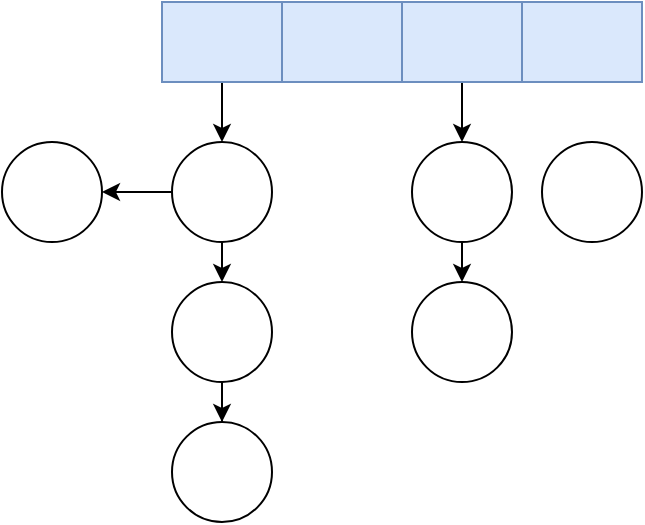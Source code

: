 <mxfile version="14.9.2" type="github">
  <diagram id="l9T2g0-95G9heTWVfEed" name="Page-1">
    <mxGraphModel dx="946" dy="536" grid="1" gridSize="10" guides="1" tooltips="1" connect="1" arrows="1" fold="1" page="1" pageScale="1" pageWidth="827" pageHeight="1169" math="0" shadow="0">
      <root>
        <mxCell id="0" />
        <mxCell id="1" parent="0" />
        <mxCell id="olM83sfeo5QYCfdLlvUQ-31" value="" style="edgeStyle=orthogonalEdgeStyle;rounded=0;orthogonalLoop=1;jettySize=auto;html=1;" edge="1" parent="1" source="olM83sfeo5QYCfdLlvUQ-17" target="olM83sfeo5QYCfdLlvUQ-19">
          <mxGeometry relative="1" as="geometry" />
        </mxCell>
        <mxCell id="olM83sfeo5QYCfdLlvUQ-32" style="edgeStyle=orthogonalEdgeStyle;rounded=0;orthogonalLoop=1;jettySize=auto;html=1;exitX=0.5;exitY=1;exitDx=0;exitDy=0;entryX=0.5;entryY=0;entryDx=0;entryDy=0;" edge="1" parent="1" source="olM83sfeo5QYCfdLlvUQ-17" target="olM83sfeo5QYCfdLlvUQ-18">
          <mxGeometry relative="1" as="geometry" />
        </mxCell>
        <mxCell id="olM83sfeo5QYCfdLlvUQ-17" value="" style="ellipse;whiteSpace=wrap;html=1;aspect=fixed;" vertex="1" parent="1">
          <mxGeometry x="325" y="320" width="50" height="50" as="geometry" />
        </mxCell>
        <mxCell id="olM83sfeo5QYCfdLlvUQ-33" style="edgeStyle=orthogonalEdgeStyle;rounded=0;orthogonalLoop=1;jettySize=auto;html=1;entryX=0.5;entryY=0;entryDx=0;entryDy=0;" edge="1" parent="1" source="olM83sfeo5QYCfdLlvUQ-18" target="olM83sfeo5QYCfdLlvUQ-20">
          <mxGeometry relative="1" as="geometry" />
        </mxCell>
        <mxCell id="olM83sfeo5QYCfdLlvUQ-18" value="" style="ellipse;whiteSpace=wrap;html=1;aspect=fixed;" vertex="1" parent="1">
          <mxGeometry x="325" y="390" width="50" height="50" as="geometry" />
        </mxCell>
        <mxCell id="olM83sfeo5QYCfdLlvUQ-19" value="" style="ellipse;whiteSpace=wrap;html=1;aspect=fixed;" vertex="1" parent="1">
          <mxGeometry x="240" y="320" width="50" height="50" as="geometry" />
        </mxCell>
        <mxCell id="olM83sfeo5QYCfdLlvUQ-20" value="" style="ellipse;whiteSpace=wrap;html=1;aspect=fixed;" vertex="1" parent="1">
          <mxGeometry x="325" y="460" width="50" height="50" as="geometry" />
        </mxCell>
        <mxCell id="olM83sfeo5QYCfdLlvUQ-36" style="edgeStyle=orthogonalEdgeStyle;rounded=0;orthogonalLoop=1;jettySize=auto;html=1;exitX=0.5;exitY=1;exitDx=0;exitDy=0;entryX=0.5;entryY=0;entryDx=0;entryDy=0;" edge="1" parent="1" source="olM83sfeo5QYCfdLlvUQ-21" target="olM83sfeo5QYCfdLlvUQ-22">
          <mxGeometry relative="1" as="geometry" />
        </mxCell>
        <mxCell id="olM83sfeo5QYCfdLlvUQ-21" value="" style="ellipse;whiteSpace=wrap;html=1;aspect=fixed;" vertex="1" parent="1">
          <mxGeometry x="445" y="320" width="50" height="50" as="geometry" />
        </mxCell>
        <mxCell id="olM83sfeo5QYCfdLlvUQ-22" value="" style="ellipse;whiteSpace=wrap;html=1;aspect=fixed;" vertex="1" parent="1">
          <mxGeometry x="445" y="390" width="50" height="50" as="geometry" />
        </mxCell>
        <mxCell id="olM83sfeo5QYCfdLlvUQ-23" value="" style="ellipse;whiteSpace=wrap;html=1;aspect=fixed;" vertex="1" parent="1">
          <mxGeometry x="510" y="320" width="50" height="50" as="geometry" />
        </mxCell>
        <mxCell id="olM83sfeo5QYCfdLlvUQ-30" style="edgeStyle=orthogonalEdgeStyle;rounded=0;orthogonalLoop=1;jettySize=auto;html=1;exitX=0.5;exitY=1;exitDx=0;exitDy=0;entryX=0.5;entryY=0;entryDx=0;entryDy=0;" edge="1" parent="1" source="olM83sfeo5QYCfdLlvUQ-25" target="olM83sfeo5QYCfdLlvUQ-17">
          <mxGeometry relative="1" as="geometry" />
        </mxCell>
        <mxCell id="olM83sfeo5QYCfdLlvUQ-25" value="" style="rounded=0;whiteSpace=wrap;html=1;fillColor=#dae8fc;strokeColor=#6c8ebf;" vertex="1" parent="1">
          <mxGeometry x="320" y="250" width="60" height="40" as="geometry" />
        </mxCell>
        <mxCell id="olM83sfeo5QYCfdLlvUQ-26" value="" style="rounded=0;whiteSpace=wrap;html=1;fillColor=#dae8fc;strokeColor=#6c8ebf;" vertex="1" parent="1">
          <mxGeometry x="380" y="250" width="60" height="40" as="geometry" />
        </mxCell>
        <mxCell id="olM83sfeo5QYCfdLlvUQ-35" style="edgeStyle=orthogonalEdgeStyle;rounded=0;orthogonalLoop=1;jettySize=auto;html=1;exitX=0.5;exitY=1;exitDx=0;exitDy=0;entryX=0.5;entryY=0;entryDx=0;entryDy=0;" edge="1" parent="1" source="olM83sfeo5QYCfdLlvUQ-27" target="olM83sfeo5QYCfdLlvUQ-21">
          <mxGeometry relative="1" as="geometry" />
        </mxCell>
        <mxCell id="olM83sfeo5QYCfdLlvUQ-27" value="" style="rounded=0;whiteSpace=wrap;html=1;fillColor=#dae8fc;strokeColor=#6c8ebf;" vertex="1" parent="1">
          <mxGeometry x="440" y="250" width="60" height="40" as="geometry" />
        </mxCell>
        <mxCell id="olM83sfeo5QYCfdLlvUQ-28" value="" style="rounded=0;whiteSpace=wrap;html=1;fillColor=#dae8fc;strokeColor=#6c8ebf;" vertex="1" parent="1">
          <mxGeometry x="500" y="250" width="60" height="40" as="geometry" />
        </mxCell>
      </root>
    </mxGraphModel>
  </diagram>
</mxfile>
